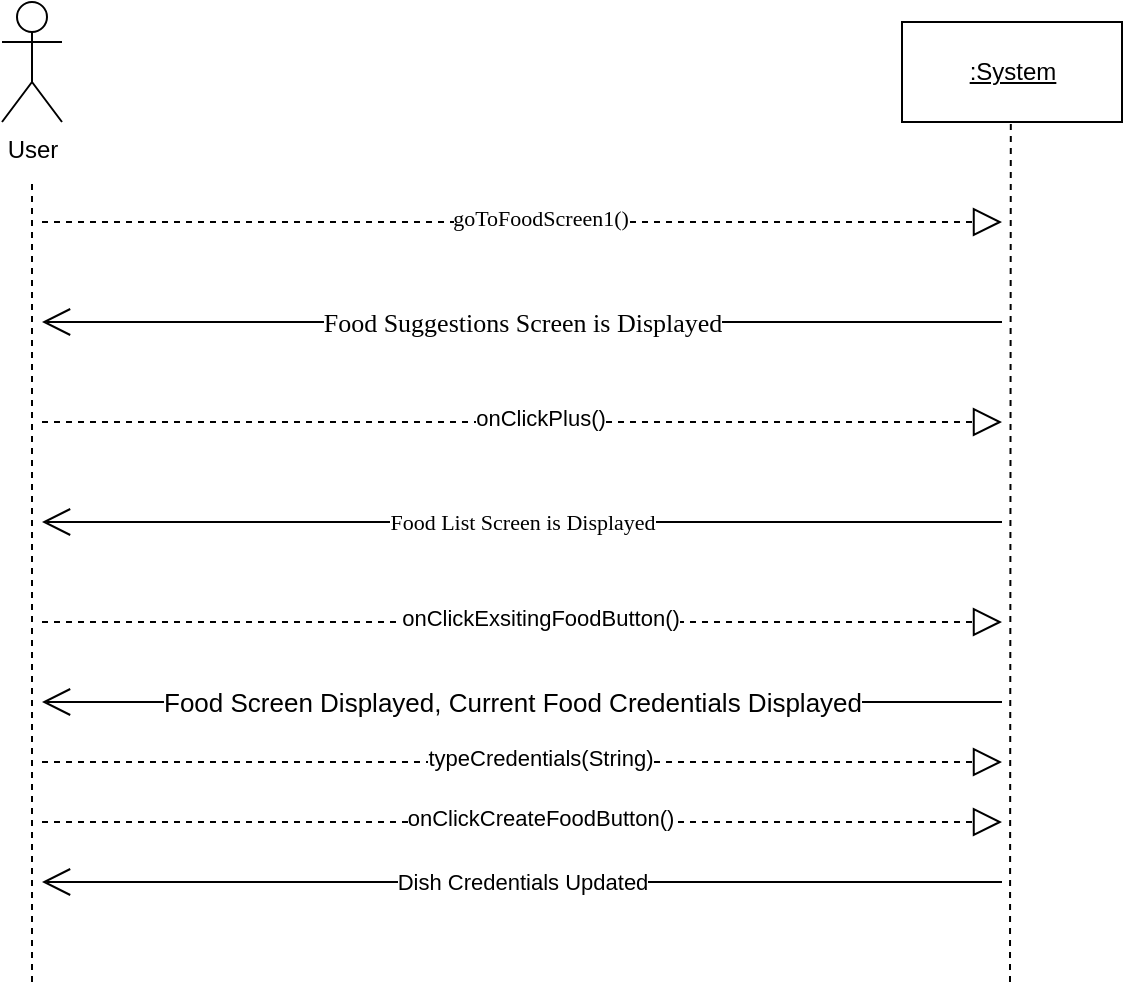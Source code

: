 <mxfile version="15.8.8" type="github">
  <diagram id="fsKUEpt00cAQXqf5Vs6Y" name="Page-1">
    <mxGraphModel dx="1710" dy="847" grid="1" gridSize="10" guides="1" tooltips="1" connect="1" arrows="1" fold="1" page="1" pageScale="1" pageWidth="850" pageHeight="1100" math="0" shadow="0">
      <root>
        <mxCell id="0" />
        <mxCell id="1" parent="0" />
        <mxCell id="f-GdbEtR7hPHFlpdBjNb-2" value="User" style="shape=umlActor;verticalLabelPosition=bottom;verticalAlign=top;html=1;" parent="1" vertex="1">
          <mxGeometry x="150" y="130" width="30" height="60" as="geometry" />
        </mxCell>
        <mxCell id="f-GdbEtR7hPHFlpdBjNb-3" value="&lt;u&gt;:System&lt;/u&gt;" style="html=1;" parent="1" vertex="1">
          <mxGeometry x="600" y="140" width="110" height="50" as="geometry" />
        </mxCell>
        <mxCell id="f-GdbEtR7hPHFlpdBjNb-6" value="" style="endArrow=none;dashed=1;html=1;rounded=0;" parent="1" edge="1">
          <mxGeometry width="50" height="50" relative="1" as="geometry">
            <mxPoint x="165" y="620" as="sourcePoint" />
            <mxPoint x="165" y="220" as="targetPoint" />
          </mxGeometry>
        </mxCell>
        <mxCell id="f-GdbEtR7hPHFlpdBjNb-7" value="" style="endArrow=none;dashed=1;html=1;rounded=0;" parent="1" edge="1">
          <mxGeometry width="50" height="50" relative="1" as="geometry">
            <mxPoint x="654" y="620" as="sourcePoint" />
            <mxPoint x="654.41" y="190" as="targetPoint" />
          </mxGeometry>
        </mxCell>
        <mxCell id="w5Yw9LY-AuXsBXbNcG6X-1" value="&lt;font face=&quot;Georgia&quot;&gt;&lt;br&gt;&lt;span style=&quot;font-size: 13px ; color: rgb(0 , 0 , 0) ; font-weight: normal ; text-decoration: none ; font-style: normal&quot;&gt;Food Suggestions Screen is Displayed&lt;/span&gt;&lt;br&gt;&lt;br&gt;&lt;/font&gt;" style="endArrow=open;endFill=1;endSize=12;html=1;rounded=0;" parent="1" edge="1">
          <mxGeometry width="160" relative="1" as="geometry">
            <mxPoint x="650" y="290" as="sourcePoint" />
            <mxPoint x="170" y="290" as="targetPoint" />
          </mxGeometry>
        </mxCell>
        <mxCell id="w5Yw9LY-AuXsBXbNcG6X-2" value="" style="endArrow=block;dashed=1;endFill=0;endSize=12;html=1;rounded=0;" parent="1" edge="1">
          <mxGeometry width="160" relative="1" as="geometry">
            <mxPoint x="170" y="240" as="sourcePoint" />
            <mxPoint x="650" y="240" as="targetPoint" />
          </mxGeometry>
        </mxCell>
        <mxCell id="w5Yw9LY-AuXsBXbNcG6X-4" value="&lt;font face=&quot;Georgia&quot;&gt;goToFoodScreen1()&lt;/font&gt;" style="edgeLabel;html=1;align=center;verticalAlign=middle;resizable=0;points=[];" parent="w5Yw9LY-AuXsBXbNcG6X-2" vertex="1" connectable="0">
          <mxGeometry x="0.038" y="2" relative="1" as="geometry">
            <mxPoint as="offset" />
          </mxGeometry>
        </mxCell>
        <mxCell id="w5Yw9LY-AuXsBXbNcG6X-5" value="" style="endArrow=block;dashed=1;endFill=0;endSize=12;html=1;rounded=0;" parent="1" edge="1">
          <mxGeometry width="160" relative="1" as="geometry">
            <mxPoint x="170" y="340.0" as="sourcePoint" />
            <mxPoint x="650" y="340.0" as="targetPoint" />
          </mxGeometry>
        </mxCell>
        <mxCell id="w5Yw9LY-AuXsBXbNcG6X-6" value="onClickPlus()" style="edgeLabel;html=1;align=center;verticalAlign=middle;resizable=0;points=[];" parent="w5Yw9LY-AuXsBXbNcG6X-5" vertex="1" connectable="0">
          <mxGeometry x="0.038" y="2" relative="1" as="geometry">
            <mxPoint as="offset" />
          </mxGeometry>
        </mxCell>
        <mxCell id="w5Yw9LY-AuXsBXbNcG6X-8" value="&lt;font face=&quot;Georgia&quot;&gt;Food List Screen is Displayed&lt;/font&gt;" style="endArrow=open;endFill=1;endSize=12;html=1;rounded=0;" parent="1" edge="1">
          <mxGeometry width="160" relative="1" as="geometry">
            <mxPoint x="650" y="390" as="sourcePoint" />
            <mxPoint x="170" y="390.0" as="targetPoint" />
          </mxGeometry>
        </mxCell>
        <mxCell id="w5Yw9LY-AuXsBXbNcG6X-9" value="&lt;div&gt;&lt;span style=&quot;font-size: 13px ; color: #000000 ; font-weight: normal ; text-decoration: none ; font-family: &amp;#34;arial&amp;#34; ; font-style: normal&quot;&gt;Food Screen Displayed, &lt;/span&gt;&lt;span style=&quot;font-size: 13px ; color: #000000 ; font-weight: normal ; text-decoration: none ; font-family: &amp;#34;arial&amp;#34; ; font-style: normal&quot;&gt;Current Food Credentials Displayed&lt;/span&gt;&lt;span style=&quot;font-size: 13px ; color: #000000 ; font-weight: normal ; text-decoration: none ; font-family: &amp;#34;arial&amp;#34; ; font-style: normal&quot;&gt;&lt;/span&gt;&lt;/div&gt;" style="endArrow=open;endFill=1;endSize=12;html=1;rounded=0;" parent="1" edge="1">
          <mxGeometry x="0.021" width="160" relative="1" as="geometry">
            <mxPoint x="650" y="480" as="sourcePoint" />
            <mxPoint x="170" y="480" as="targetPoint" />
            <mxPoint as="offset" />
          </mxGeometry>
        </mxCell>
        <mxCell id="w5Yw9LY-AuXsBXbNcG6X-10" value="Dish Credentials Updated" style="endArrow=open;endFill=1;endSize=12;html=1;rounded=0;" parent="1" edge="1">
          <mxGeometry width="160" relative="1" as="geometry">
            <mxPoint x="650" y="570" as="sourcePoint" />
            <mxPoint x="170" y="570" as="targetPoint" />
          </mxGeometry>
        </mxCell>
        <mxCell id="w5Yw9LY-AuXsBXbNcG6X-13" value="" style="endArrow=block;dashed=1;endFill=0;endSize=12;html=1;rounded=0;" parent="1" edge="1">
          <mxGeometry width="160" relative="1" as="geometry">
            <mxPoint x="170" y="510" as="sourcePoint" />
            <mxPoint x="650" y="510" as="targetPoint" />
          </mxGeometry>
        </mxCell>
        <mxCell id="w5Yw9LY-AuXsBXbNcG6X-14" value="typeCredentials(String)" style="edgeLabel;html=1;align=center;verticalAlign=middle;resizable=0;points=[];" parent="w5Yw9LY-AuXsBXbNcG6X-13" vertex="1" connectable="0">
          <mxGeometry x="0.038" y="2" relative="1" as="geometry">
            <mxPoint as="offset" />
          </mxGeometry>
        </mxCell>
        <mxCell id="w5Yw9LY-AuXsBXbNcG6X-15" value="" style="endArrow=block;dashed=1;endFill=0;endSize=12;html=1;rounded=0;" parent="1" edge="1">
          <mxGeometry width="160" relative="1" as="geometry">
            <mxPoint x="170" y="440.0" as="sourcePoint" />
            <mxPoint x="650" y="440.0" as="targetPoint" />
          </mxGeometry>
        </mxCell>
        <mxCell id="w5Yw9LY-AuXsBXbNcG6X-16" value="onClickExsitingFoodButton()" style="edgeLabel;html=1;align=center;verticalAlign=middle;resizable=0;points=[];" parent="w5Yw9LY-AuXsBXbNcG6X-15" vertex="1" connectable="0">
          <mxGeometry x="0.038" y="2" relative="1" as="geometry">
            <mxPoint as="offset" />
          </mxGeometry>
        </mxCell>
        <mxCell id="89D5IbWWWEMM3QroV8WF-3" value="" style="endArrow=block;dashed=1;endFill=0;endSize=12;html=1;rounded=0;" parent="1" edge="1">
          <mxGeometry width="160" relative="1" as="geometry">
            <mxPoint x="170" y="540" as="sourcePoint" />
            <mxPoint x="650" y="540" as="targetPoint" />
          </mxGeometry>
        </mxCell>
        <mxCell id="89D5IbWWWEMM3QroV8WF-4" value="onClickCreateFoodButton()" style="edgeLabel;html=1;align=center;verticalAlign=middle;resizable=0;points=[];" parent="89D5IbWWWEMM3QroV8WF-3" vertex="1" connectable="0">
          <mxGeometry x="0.038" y="2" relative="1" as="geometry">
            <mxPoint as="offset" />
          </mxGeometry>
        </mxCell>
      </root>
    </mxGraphModel>
  </diagram>
</mxfile>
